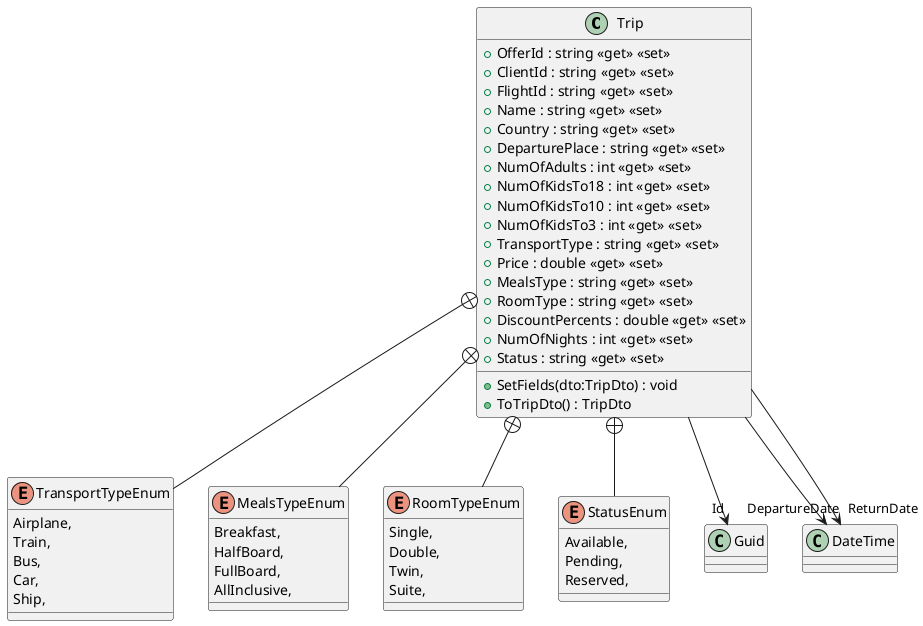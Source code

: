 @startuml
class Trip {
    + OfferId : string <<get>> <<set>>
    + ClientId : string <<get>> <<set>>
    + FlightId : string <<get>> <<set>>
    + Name : string <<get>> <<set>>
    + Country : string <<get>> <<set>>
    + DeparturePlace : string <<get>> <<set>>
    + NumOfAdults : int <<get>> <<set>>
    + NumOfKidsTo18 : int <<get>> <<set>>
    + NumOfKidsTo10 : int <<get>> <<set>>
    + NumOfKidsTo3 : int <<get>> <<set>>
    + TransportType : string <<get>> <<set>>
    + Price : double <<get>> <<set>>
    + MealsType : string <<get>> <<set>>
    + RoomType : string <<get>> <<set>>
    + DiscountPercents : double <<get>> <<set>>
    + NumOfNights : int <<get>> <<set>>
    + Status : string <<get>> <<set>>
    + SetFields(dto:TripDto) : void
    + ToTripDto() : TripDto
}
enum TransportTypeEnum {
    Airplane,
    Train,
    Bus,
    Car,
    Ship,
}
enum MealsTypeEnum {
    Breakfast,
    HalfBoard,
    FullBoard,
    AllInclusive,
}
enum RoomTypeEnum {
    Single,
    Double,
    Twin,
    Suite,
}
enum StatusEnum {
    Available,
    Pending,
    Reserved,
}
Trip --> "Id" Guid
Trip --> "DepartureDate" DateTime
Trip --> "ReturnDate" DateTime
Trip +-- TransportTypeEnum
Trip +-- MealsTypeEnum
Trip +-- RoomTypeEnum
Trip +-- StatusEnum
@enduml
